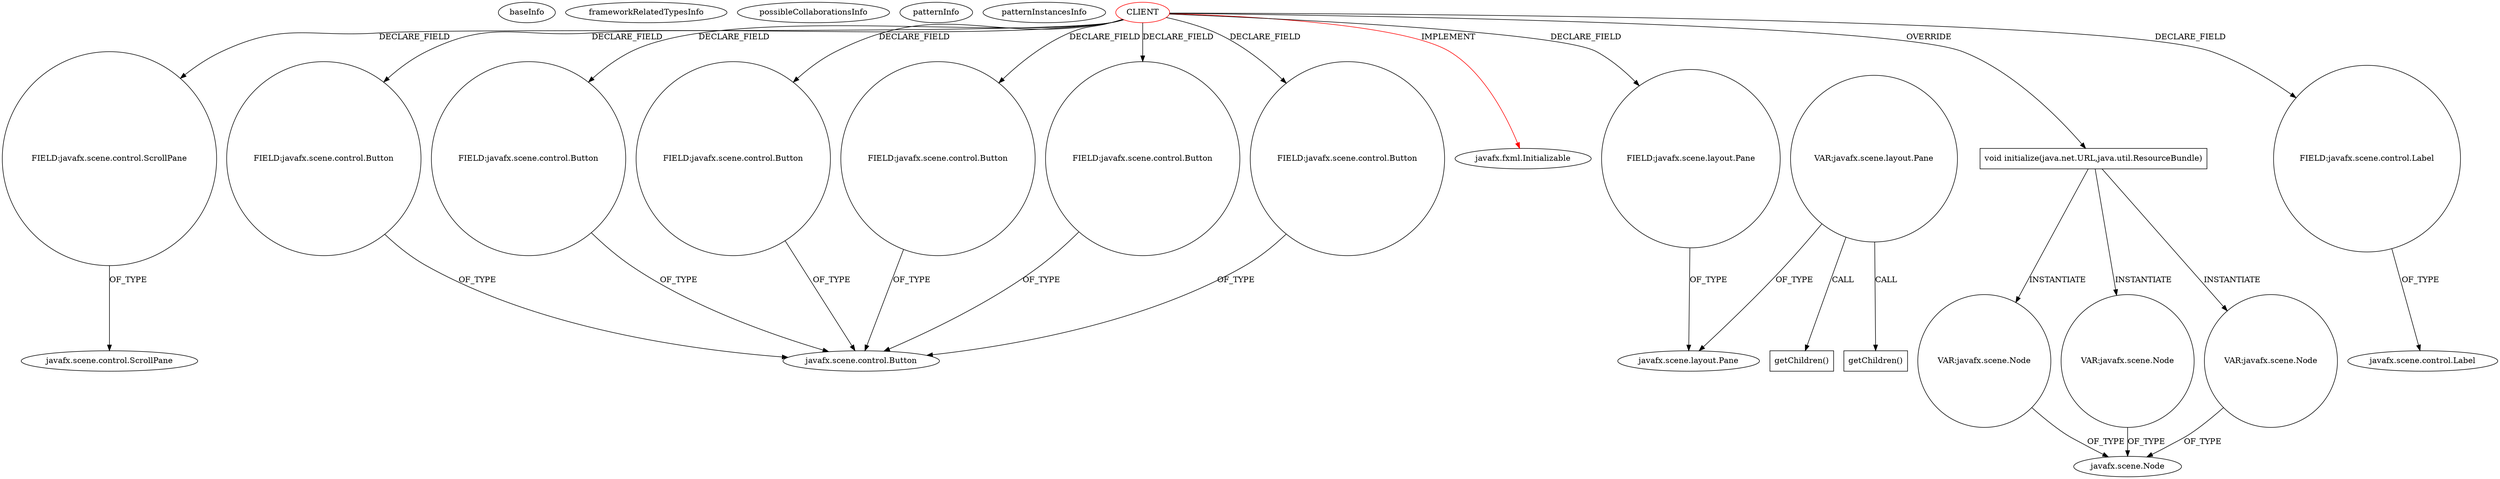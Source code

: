 digraph {
baseInfo[graphId=2242,category="pattern",isAnonymous=false,possibleRelation=false]
frameworkRelatedTypesInfo[0="javafx.fxml.Initializable"]
possibleCollaborationsInfo[]
patternInfo[frequency=2.0,patternRootClient=0]
patternInstancesInfo[0="dony1990-ProsDesktop~/dony1990-ProsDesktop/ProsDesktop-master/src/nicon/NiconDesktop/guifx/NiconImage/NiconImageFXMLController.java~NiconImageFXMLController~2548",1="RomeoGolf-BC~/RomeoGolf-BC/BC-master/src/romeogolf/bc/MainController.java~MainController~1142"]
16[label="FIELD:javafx.scene.control.ScrollPane",vertexType="FIELD_DECLARATION",isFrameworkType=false,shape=circle]
17[label="javafx.scene.control.ScrollPane",vertexType="FRAMEWORK_CLASS_TYPE",isFrameworkType=false]
0[label="CLIENT",vertexType="ROOT_CLIENT_CLASS_DECLARATION",isFrameworkType=false,color=red]
26[label="FIELD:javafx.scene.control.Button",vertexType="FIELD_DECLARATION",isFrameworkType=false,shape=circle]
24[label="FIELD:javafx.scene.control.Button",vertexType="FIELD_DECLARATION",isFrameworkType=false,shape=circle]
12[label="FIELD:javafx.scene.control.Button",vertexType="FIELD_DECLARATION",isFrameworkType=false,shape=circle]
14[label="FIELD:javafx.scene.control.Button",vertexType="FIELD_DECLARATION",isFrameworkType=false,shape=circle]
28[label="FIELD:javafx.scene.control.Button",vertexType="FIELD_DECLARATION",isFrameworkType=false,shape=circle]
4[label="FIELD:javafx.scene.control.Button",vertexType="FIELD_DECLARATION",isFrameworkType=false,shape=circle]
1[label="javafx.fxml.Initializable",vertexType="FRAMEWORK_INTERFACE_TYPE",isFrameworkType=false]
2[label="FIELD:javafx.scene.layout.Pane",vertexType="FIELD_DECLARATION",isFrameworkType=false,shape=circle]
3[label="javafx.scene.layout.Pane",vertexType="FRAMEWORK_CLASS_TYPE",isFrameworkType=false]
249[label="VAR:javafx.scene.layout.Pane",vertexType="VARIABLE_EXPRESION",isFrameworkType=false,shape=circle]
384[label="getChildren()",vertexType="INSIDE_CALL",isFrameworkType=false,shape=box]
250[label="getChildren()",vertexType="INSIDE_CALL",isFrameworkType=false,shape=box]
30[label="void initialize(java.net.URL,java.util.ResourceBundle)",vertexType="OVERRIDING_METHOD_DECLARATION",isFrameworkType=false,shape=box]
6[label="FIELD:javafx.scene.control.Label",vertexType="FIELD_DECLARATION",isFrameworkType=false,shape=circle]
7[label="javafx.scene.control.Label",vertexType="FRAMEWORK_CLASS_TYPE",isFrameworkType=false]
5[label="javafx.scene.control.Button",vertexType="FRAMEWORK_CLASS_TYPE",isFrameworkType=false]
43[label="VAR:javafx.scene.Node",vertexType="VARIABLE_EXPRESION",isFrameworkType=false,shape=circle]
33[label="javafx.scene.Node",vertexType="FRAMEWORK_CLASS_TYPE",isFrameworkType=false]
40[label="VAR:javafx.scene.Node",vertexType="VARIABLE_EXPRESION",isFrameworkType=false,shape=circle]
37[label="VAR:javafx.scene.Node",vertexType="VARIABLE_EXPRESION",isFrameworkType=false,shape=circle]
28->5[label="OF_TYPE"]
40->33[label="OF_TYPE"]
0->26[label="DECLARE_FIELD"]
30->40[label="INSTANTIATE"]
249->250[label="CALL"]
2->3[label="OF_TYPE"]
0->2[label="DECLARE_FIELD"]
26->5[label="OF_TYPE"]
0->30[label="OVERRIDE"]
43->33[label="OF_TYPE"]
0->14[label="DECLARE_FIELD"]
30->43[label="INSTANTIATE"]
37->33[label="OF_TYPE"]
0->1[label="IMPLEMENT",color=red]
12->5[label="OF_TYPE"]
249->3[label="OF_TYPE"]
249->384[label="CALL"]
30->37[label="INSTANTIATE"]
0->16[label="DECLARE_FIELD"]
0->24[label="DECLARE_FIELD"]
14->5[label="OF_TYPE"]
24->5[label="OF_TYPE"]
0->4[label="DECLARE_FIELD"]
4->5[label="OF_TYPE"]
0->12[label="DECLARE_FIELD"]
0->6[label="DECLARE_FIELD"]
16->17[label="OF_TYPE"]
0->28[label="DECLARE_FIELD"]
6->7[label="OF_TYPE"]
}
